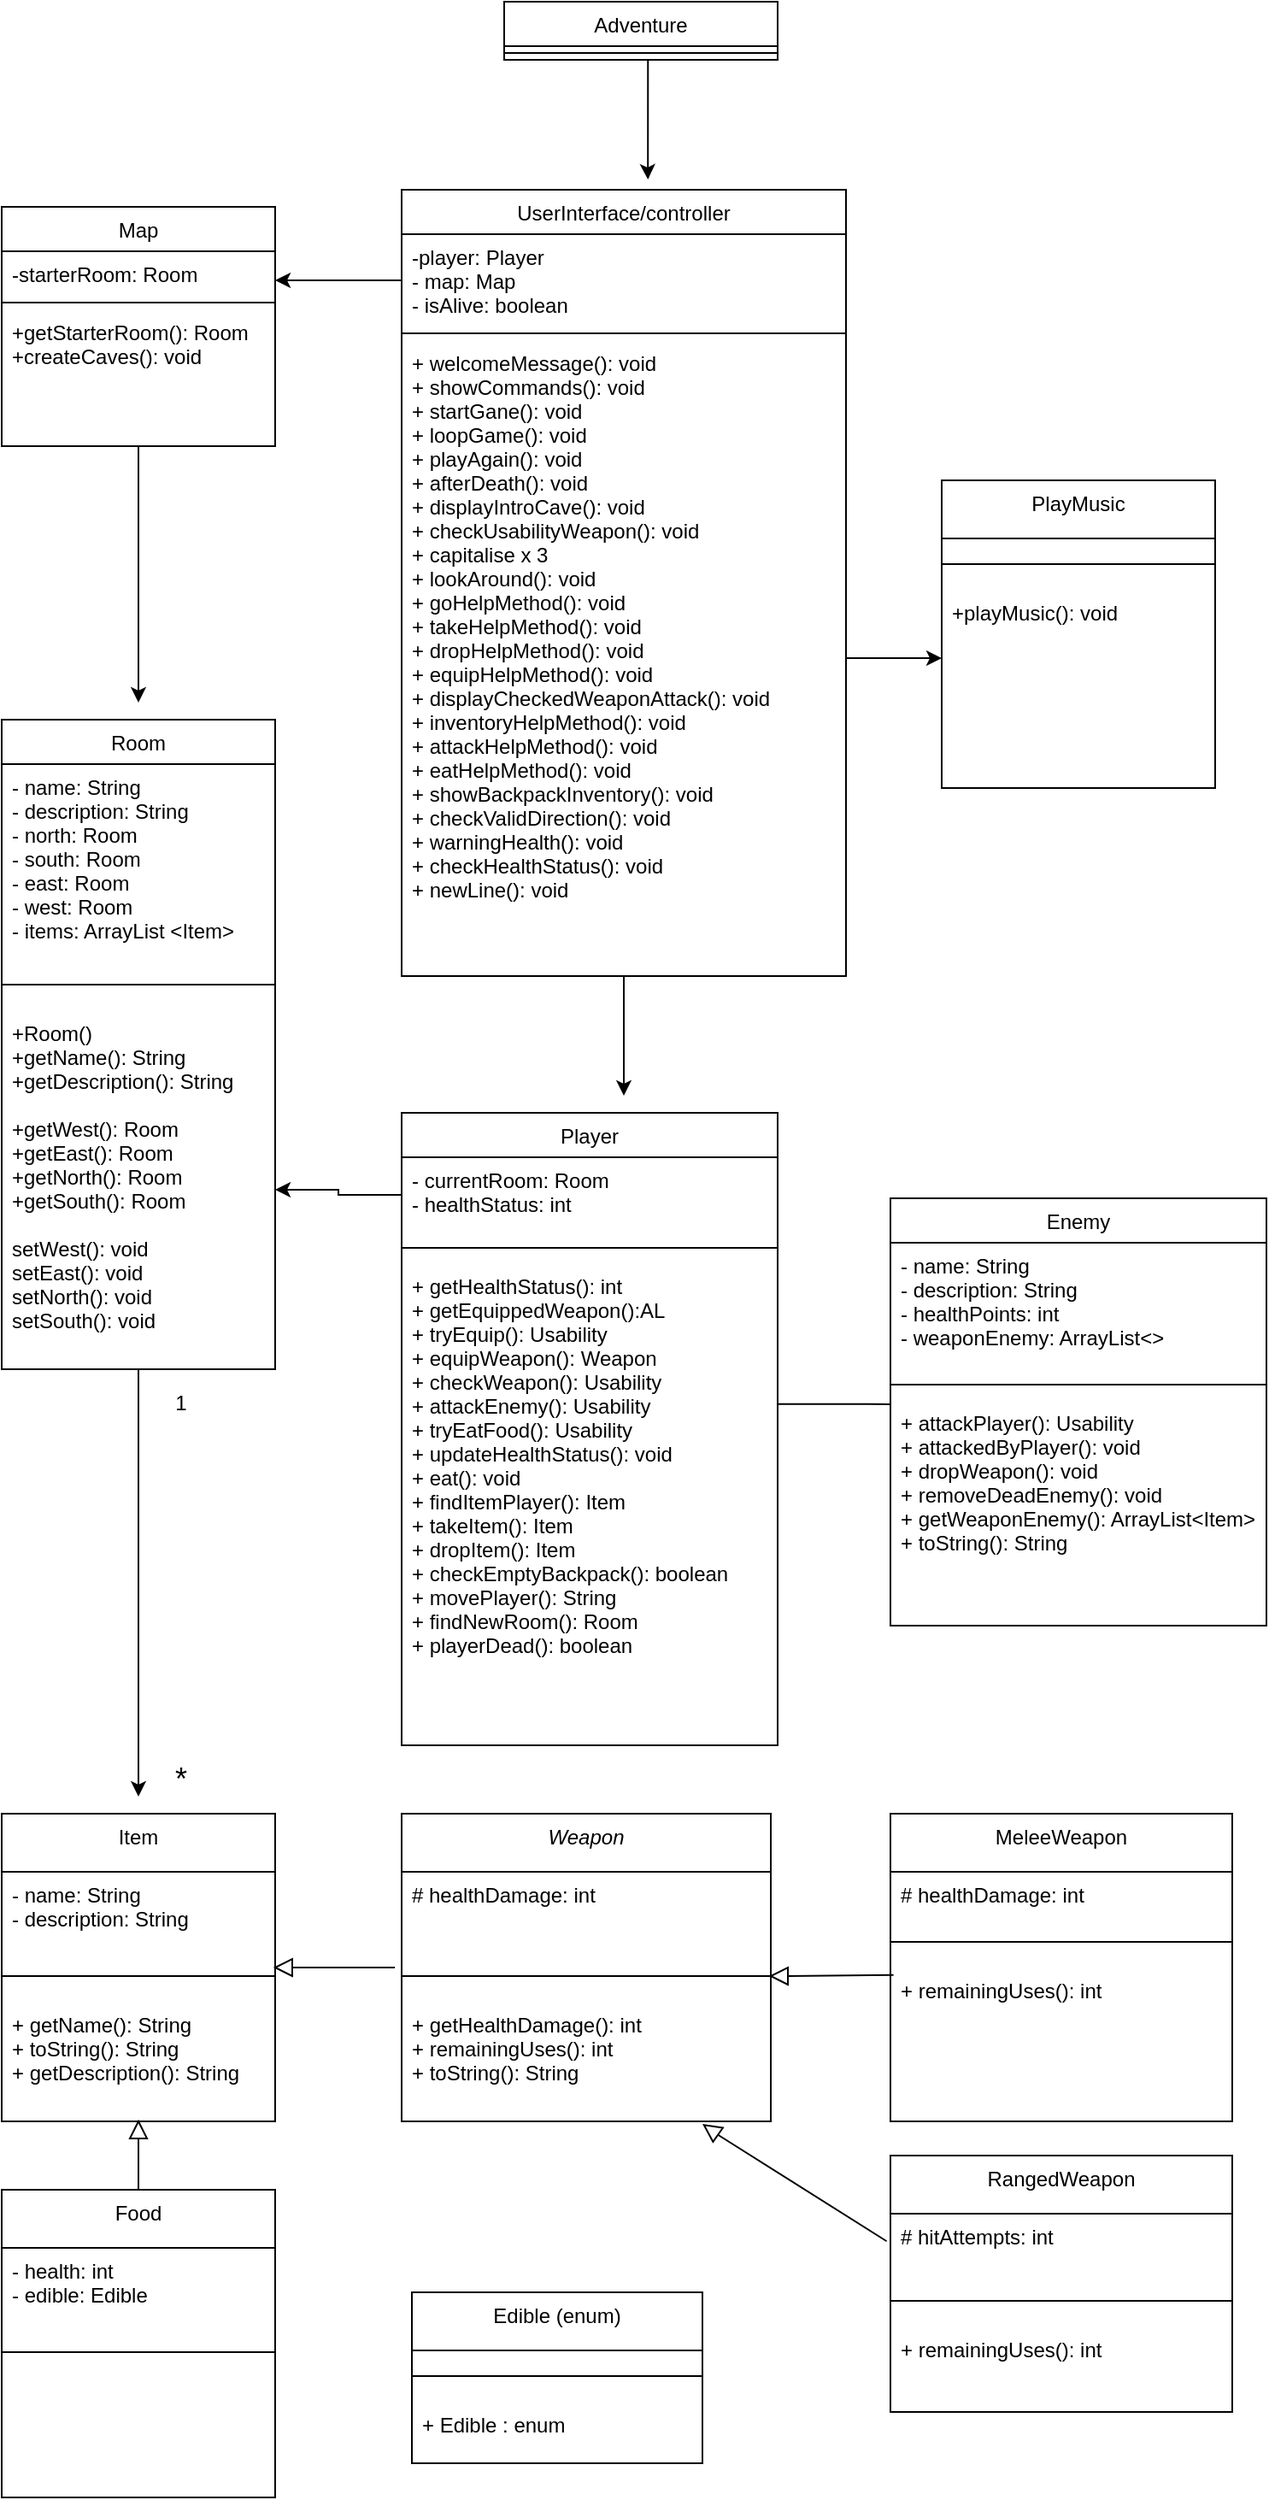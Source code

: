 <mxfile version="17.1.2" type="github">
  <diagram id="C5RBs43oDa-KdzZeNtuy" name="Page-1">
    <mxGraphModel dx="896" dy="2438" grid="1" gridSize="10" guides="1" tooltips="1" connect="1" arrows="1" fold="1" page="1" pageScale="1" pageWidth="1169" pageHeight="1654" math="0" shadow="0">
      <root>
        <mxCell id="WIyWlLk6GJQsqaUBKTNV-0" />
        <mxCell id="WIyWlLk6GJQsqaUBKTNV-1" parent="WIyWlLk6GJQsqaUBKTNV-0" />
        <mxCell id="0htfcrwwrIv0TzqpJnIH-76" value="" style="edgeStyle=orthogonalEdgeStyle;rounded=0;orthogonalLoop=1;jettySize=auto;html=1;strokeColor=default;" edge="1" parent="WIyWlLk6GJQsqaUBKTNV-1" source="zkfFHV4jXpPFQw0GAbJ--0">
          <mxGeometry relative="1" as="geometry">
            <mxPoint x="544" y="-960" as="targetPoint" />
          </mxGeometry>
        </mxCell>
        <mxCell id="zkfFHV4jXpPFQw0GAbJ--0" value="UserInterface/controller" style="swimlane;fontStyle=0;align=center;verticalAlign=top;childLayout=stackLayout;horizontal=1;startSize=26;horizontalStack=0;resizeParent=1;resizeLast=0;collapsible=1;marginBottom=0;rounded=0;shadow=0;strokeWidth=1;" parent="WIyWlLk6GJQsqaUBKTNV-1" vertex="1">
          <mxGeometry x="414" y="-1490" width="260" height="460" as="geometry">
            <mxRectangle x="260" y="-390" width="160" height="26" as="alternateBounds" />
          </mxGeometry>
        </mxCell>
        <mxCell id="zkfFHV4jXpPFQw0GAbJ--1" value="-player: Player&#xa;- map: Map&#xa;- isAlive: boolean" style="text;align=left;verticalAlign=top;spacingLeft=4;spacingRight=4;overflow=hidden;rotatable=0;points=[[0,0.5],[1,0.5]];portConstraint=eastwest;" parent="zkfFHV4jXpPFQw0GAbJ--0" vertex="1">
          <mxGeometry y="26" width="260" height="54" as="geometry" />
        </mxCell>
        <mxCell id="zkfFHV4jXpPFQw0GAbJ--4" value="" style="line;html=1;strokeWidth=1;align=left;verticalAlign=middle;spacingTop=-1;spacingLeft=3;spacingRight=3;rotatable=0;labelPosition=right;points=[];portConstraint=eastwest;" parent="zkfFHV4jXpPFQw0GAbJ--0" vertex="1">
          <mxGeometry y="80" width="260" height="8" as="geometry" />
        </mxCell>
        <mxCell id="zkfFHV4jXpPFQw0GAbJ--5" value="+ welcomeMessage(): void&#xa;+ showCommands(): void&#xa;+ startGane(): void&#xa;+ loopGame(): void&#xa;+ playAgain(): void&#xa;+ afterDeath(): void&#xa;+ displayIntroCave(): void&#xa;+ checkUsabilityWeapon(): void&#xa;+ capitalise x 3&#xa;+ lookAround(): void&#xa;+ goHelpMethod(): void&#xa;+ takeHelpMethod(): void&#xa;+ dropHelpMethod(): void&#xa;+ equipHelpMethod(): void&#xa;+ displayCheckedWeaponAttack(): void&#xa;+ inventoryHelpMethod(): void&#xa;+ attackHelpMethod(): void&#xa;+ eatHelpMethod(): void&#xa;+ showBackpackInventory(): void&#xa;+ checkValidDirection(): void&#xa;+ warningHealth(): void&#xa;+ checkHealthStatus(): void&#xa;+ newLine(): void" style="text;align=left;verticalAlign=top;spacingLeft=4;spacingRight=4;overflow=hidden;rotatable=0;points=[[0,0.5],[1,0.5]];portConstraint=eastwest;" parent="zkfFHV4jXpPFQw0GAbJ--0" vertex="1">
          <mxGeometry y="88" width="260" height="372" as="geometry" />
        </mxCell>
        <mxCell id="0htfcrwwrIv0TzqpJnIH-0" value="" style="edgeStyle=orthogonalEdgeStyle;rounded=0;orthogonalLoop=1;jettySize=auto;html=1;" edge="1" parent="WIyWlLk6GJQsqaUBKTNV-1">
          <mxGeometry relative="1" as="geometry">
            <mxPoint x="558.13" y="-1566" as="sourcePoint" />
            <mxPoint x="558.13" y="-1496" as="targetPoint" />
            <Array as="points">
              <mxPoint x="558.13" y="-1497" />
            </Array>
          </mxGeometry>
        </mxCell>
        <mxCell id="zkfFHV4jXpPFQw0GAbJ--6" value="Adventure&#xa;" style="swimlane;fontStyle=0;align=center;verticalAlign=top;childLayout=stackLayout;horizontal=1;startSize=26;horizontalStack=0;resizeParent=1;resizeLast=0;collapsible=1;marginBottom=0;rounded=0;shadow=0;strokeWidth=1;" parent="WIyWlLk6GJQsqaUBKTNV-1" vertex="1">
          <mxGeometry x="474" y="-1600" width="160" height="34" as="geometry">
            <mxRectangle x="260" y="-470" width="160" height="26" as="alternateBounds" />
          </mxGeometry>
        </mxCell>
        <mxCell id="zkfFHV4jXpPFQw0GAbJ--9" value="" style="line;html=1;strokeWidth=1;align=left;verticalAlign=middle;spacingTop=-1;spacingLeft=3;spacingRight=3;rotatable=0;labelPosition=right;points=[];portConstraint=eastwest;" parent="zkfFHV4jXpPFQw0GAbJ--6" vertex="1">
          <mxGeometry y="26" width="160" height="8" as="geometry" />
        </mxCell>
        <mxCell id="zkfFHV4jXpPFQw0GAbJ--13" value="Player" style="swimlane;fontStyle=0;align=center;verticalAlign=top;childLayout=stackLayout;horizontal=1;startSize=26;horizontalStack=0;resizeParent=1;resizeLast=0;collapsible=1;marginBottom=0;rounded=0;shadow=0;strokeWidth=1;" parent="WIyWlLk6GJQsqaUBKTNV-1" vertex="1">
          <mxGeometry x="414" y="-950" width="220" height="370" as="geometry">
            <mxRectangle x="250" y="-90" width="170" height="26" as="alternateBounds" />
          </mxGeometry>
        </mxCell>
        <mxCell id="dRhHNlCPHHymV1BK2kCy-11" value="- currentRoom: Room&#xa;- healthStatus: int" style="text;align=left;verticalAlign=top;spacingLeft=4;spacingRight=4;overflow=hidden;rotatable=0;points=[[0,0.5],[1,0.5]];portConstraint=eastwest;" parent="zkfFHV4jXpPFQw0GAbJ--13" vertex="1">
          <mxGeometry y="26" width="220" height="44" as="geometry" />
        </mxCell>
        <mxCell id="zkfFHV4jXpPFQw0GAbJ--15" value="" style="line;html=1;strokeWidth=1;align=left;verticalAlign=middle;spacingTop=-1;spacingLeft=3;spacingRight=3;rotatable=0;labelPosition=right;points=[];portConstraint=eastwest;" parent="zkfFHV4jXpPFQw0GAbJ--13" vertex="1">
          <mxGeometry y="70" width="220" height="18" as="geometry" />
        </mxCell>
        <mxCell id="dRhHNlCPHHymV1BK2kCy-12" value="+ getHealthStatus(): int&#xa;+ getEquippedWeapon():AL&#xa;+ tryEquip(): Usability&#xa;+ equipWeapon(): Weapon&#xa;+ checkWeapon(): Usability&#xa;+ attackEnemy(): Usability&#xa;+ tryEatFood(): Usability&#xa;+ updateHealthStatus(): void&#xa;+ eat(): void&#xa;+ findItemPlayer(): Item&#xa;+ takeItem(): Item&#xa;+ dropItem(): Item &#xa;+ checkEmptyBackpack(): boolean&#xa;+ movePlayer(): String&#xa;+ findNewRoom(): Room&#xa;+ playerDead(): boolean" style="text;align=left;verticalAlign=top;spacingLeft=4;spacingRight=4;overflow=hidden;rotatable=0;points=[[0,0.5],[1,0.5]];portConstraint=eastwest;" parent="zkfFHV4jXpPFQw0GAbJ--13" vertex="1">
          <mxGeometry y="88" width="220" height="282" as="geometry" />
        </mxCell>
        <mxCell id="0htfcrwwrIv0TzqpJnIH-4" value="" style="edgeStyle=orthogonalEdgeStyle;rounded=0;orthogonalLoop=1;jettySize=auto;html=1;" edge="1" parent="WIyWlLk6GJQsqaUBKTNV-1" source="zkfFHV4jXpPFQw0GAbJ--17">
          <mxGeometry relative="1" as="geometry">
            <mxPoint x="260" y="-1190" as="targetPoint" />
          </mxGeometry>
        </mxCell>
        <mxCell id="zkfFHV4jXpPFQw0GAbJ--17" value="Map" style="swimlane;fontStyle=0;align=center;verticalAlign=top;childLayout=stackLayout;horizontal=1;startSize=26;horizontalStack=0;resizeParent=1;resizeLast=0;collapsible=1;marginBottom=0;rounded=0;shadow=0;strokeWidth=1;" parent="WIyWlLk6GJQsqaUBKTNV-1" vertex="1">
          <mxGeometry x="180" y="-1480" width="160" height="140" as="geometry">
            <mxRectangle x="490" y="-110" width="160" height="26" as="alternateBounds" />
          </mxGeometry>
        </mxCell>
        <mxCell id="zkfFHV4jXpPFQw0GAbJ--18" value="-starterRoom: Room" style="text;align=left;verticalAlign=top;spacingLeft=4;spacingRight=4;overflow=hidden;rotatable=0;points=[[0,0.5],[1,0.5]];portConstraint=eastwest;" parent="zkfFHV4jXpPFQw0GAbJ--17" vertex="1">
          <mxGeometry y="26" width="160" height="26" as="geometry" />
        </mxCell>
        <mxCell id="zkfFHV4jXpPFQw0GAbJ--23" value="" style="line;html=1;strokeWidth=1;align=left;verticalAlign=middle;spacingTop=-1;spacingLeft=3;spacingRight=3;rotatable=0;labelPosition=right;points=[];portConstraint=eastwest;" parent="zkfFHV4jXpPFQw0GAbJ--17" vertex="1">
          <mxGeometry y="52" width="160" height="8" as="geometry" />
        </mxCell>
        <mxCell id="dRhHNlCPHHymV1BK2kCy-9" value="+getStarterRoom(): Room&#xa;+createCaves(): void" style="text;align=left;verticalAlign=top;spacingLeft=4;spacingRight=4;overflow=hidden;rotatable=0;points=[[0,0.5],[1,0.5]];portConstraint=eastwest;" parent="zkfFHV4jXpPFQw0GAbJ--17" vertex="1">
          <mxGeometry y="60" width="160" height="70" as="geometry" />
        </mxCell>
        <mxCell id="0htfcrwwrIv0TzqpJnIH-32" value="" style="edgeStyle=orthogonalEdgeStyle;rounded=0;orthogonalLoop=1;jettySize=auto;html=1;strokeColor=default;" edge="1" parent="WIyWlLk6GJQsqaUBKTNV-1" source="dRhHNlCPHHymV1BK2kCy-3">
          <mxGeometry relative="1" as="geometry">
            <mxPoint x="260" y="-550" as="targetPoint" />
          </mxGeometry>
        </mxCell>
        <mxCell id="dRhHNlCPHHymV1BK2kCy-3" value="Room&#xa;" style="swimlane;fontStyle=0;align=center;verticalAlign=top;childLayout=stackLayout;horizontal=1;startSize=26;horizontalStack=0;resizeParent=1;resizeLast=0;collapsible=1;marginBottom=0;rounded=0;shadow=0;strokeWidth=1;" parent="WIyWlLk6GJQsqaUBKTNV-1" vertex="1">
          <mxGeometry x="180" y="-1180" width="160" height="380" as="geometry">
            <mxRectangle x="480" y="-300" width="170" height="26" as="alternateBounds" />
          </mxGeometry>
        </mxCell>
        <mxCell id="dRhHNlCPHHymV1BK2kCy-17" value="- name: String&#xa;- description: String&#xa;- north: Room&#xa;- south: Room&#xa;- east: Room&#xa;- west: Room&#xa;- items: ArrayList &lt;Item&gt;" style="text;align=left;verticalAlign=top;spacingLeft=4;spacingRight=4;overflow=hidden;rotatable=0;points=[[0,0.5],[1,0.5]];portConstraint=eastwest;" parent="dRhHNlCPHHymV1BK2kCy-3" vertex="1">
          <mxGeometry y="26" width="160" height="114" as="geometry" />
        </mxCell>
        <mxCell id="dRhHNlCPHHymV1BK2kCy-5" value="" style="line;html=1;strokeWidth=1;align=left;verticalAlign=middle;spacingTop=-1;spacingLeft=3;spacingRight=3;rotatable=0;labelPosition=right;points=[];portConstraint=eastwest;" parent="dRhHNlCPHHymV1BK2kCy-3" vertex="1">
          <mxGeometry y="140" width="160" height="30" as="geometry" />
        </mxCell>
        <mxCell id="dRhHNlCPHHymV1BK2kCy-19" value="+Room()&#xa;+getName(): String&#xa;+getDescription(): String&#xa;&#xa;+getWest(): Room&#xa;+getEast(): Room&#xa;+getNorth(): Room&#xa;+getSouth(): Room&#xa;&#xa;setWest(): void&#xa;setEast(): void&#xa;setNorth(): void&#xa;setSouth(): void&#xa;" style="text;align=left;verticalAlign=top;spacingLeft=4;spacingRight=4;overflow=hidden;rotatable=0;points=[[0,0.5],[1,0.5]];portConstraint=eastwest;" parent="dRhHNlCPHHymV1BK2kCy-3" vertex="1">
          <mxGeometry y="170" width="160" height="210" as="geometry" />
        </mxCell>
        <mxCell id="0htfcrwwrIv0TzqpJnIH-12" value="PlayMusic" style="swimlane;fontStyle=0;align=center;verticalAlign=top;childLayout=stackLayout;horizontal=1;startSize=34;horizontalStack=0;resizeParent=1;resizeLast=0;collapsible=1;marginBottom=0;rounded=0;shadow=0;strokeWidth=1;" vertex="1" parent="WIyWlLk6GJQsqaUBKTNV-1">
          <mxGeometry x="730" y="-1320" width="160" height="180" as="geometry">
            <mxRectangle x="20" y="-300" width="170" height="26" as="alternateBounds" />
          </mxGeometry>
        </mxCell>
        <mxCell id="0htfcrwwrIv0TzqpJnIH-14" value="" style="line;html=1;strokeWidth=1;align=left;verticalAlign=middle;spacingTop=-1;spacingLeft=3;spacingRight=3;rotatable=0;labelPosition=right;points=[];portConstraint=eastwest;" vertex="1" parent="0htfcrwwrIv0TzqpJnIH-12">
          <mxGeometry y="34" width="160" height="30" as="geometry" />
        </mxCell>
        <mxCell id="0htfcrwwrIv0TzqpJnIH-15" value="+playMusic(): void" style="text;align=left;verticalAlign=top;spacingLeft=4;spacingRight=4;overflow=hidden;rotatable=0;points=[[0,0.5],[1,0.5]];portConstraint=eastwest;" vertex="1" parent="0htfcrwwrIv0TzqpJnIH-12">
          <mxGeometry y="64" width="160" height="70" as="geometry" />
        </mxCell>
        <mxCell id="0htfcrwwrIv0TzqpJnIH-18" value="Item" style="swimlane;fontStyle=0;align=center;verticalAlign=top;childLayout=stackLayout;horizontal=1;startSize=34;horizontalStack=0;resizeParent=1;resizeLast=0;collapsible=1;marginBottom=0;rounded=0;shadow=0;strokeWidth=1;" vertex="1" parent="WIyWlLk6GJQsqaUBKTNV-1">
          <mxGeometry x="180" y="-540" width="160" height="180" as="geometry">
            <mxRectangle x="20" y="-300" width="170" height="26" as="alternateBounds" />
          </mxGeometry>
        </mxCell>
        <mxCell id="0htfcrwwrIv0TzqpJnIH-19" value="- name: String&#xa;- description: String" style="text;align=left;verticalAlign=top;spacingLeft=4;spacingRight=4;overflow=hidden;rotatable=0;points=[[0,0.5],[1,0.5]];portConstraint=eastwest;" vertex="1" parent="0htfcrwwrIv0TzqpJnIH-18">
          <mxGeometry y="34" width="160" height="46" as="geometry" />
        </mxCell>
        <mxCell id="0htfcrwwrIv0TzqpJnIH-20" value="" style="line;html=1;strokeWidth=1;align=left;verticalAlign=middle;spacingTop=-1;spacingLeft=3;spacingRight=3;rotatable=0;labelPosition=right;points=[];portConstraint=eastwest;" vertex="1" parent="0htfcrwwrIv0TzqpJnIH-18">
          <mxGeometry y="80" width="160" height="30" as="geometry" />
        </mxCell>
        <mxCell id="0htfcrwwrIv0TzqpJnIH-22" value="+ getName(): String&#xa;+ toString(): String&#xa;+ getDescription(): String" style="text;align=left;verticalAlign=top;spacingLeft=4;spacingRight=4;overflow=hidden;rotatable=0;points=[[0,0.5],[1,0.5]];portConstraint=eastwest;" vertex="1" parent="0htfcrwwrIv0TzqpJnIH-18">
          <mxGeometry y="110" width="160" height="46" as="geometry" />
        </mxCell>
        <mxCell id="0htfcrwwrIv0TzqpJnIH-23" value="Edible (enum)" style="swimlane;fontStyle=0;align=center;verticalAlign=top;childLayout=stackLayout;horizontal=1;startSize=34;horizontalStack=0;resizeParent=1;resizeLast=0;collapsible=1;marginBottom=0;rounded=0;shadow=0;strokeWidth=1;" vertex="1" parent="WIyWlLk6GJQsqaUBKTNV-1">
          <mxGeometry x="420" y="-260" width="170" height="100" as="geometry">
            <mxRectangle x="20" y="-300" width="170" height="26" as="alternateBounds" />
          </mxGeometry>
        </mxCell>
        <mxCell id="0htfcrwwrIv0TzqpJnIH-25" value="" style="line;html=1;strokeWidth=1;align=left;verticalAlign=middle;spacingTop=-1;spacingLeft=3;spacingRight=3;rotatable=0;labelPosition=right;points=[];portConstraint=eastwest;" vertex="1" parent="0htfcrwwrIv0TzqpJnIH-23">
          <mxGeometry y="34" width="170" height="30" as="geometry" />
        </mxCell>
        <mxCell id="0htfcrwwrIv0TzqpJnIH-26" value="+ Edible : enum " style="text;align=left;verticalAlign=top;spacingLeft=4;spacingRight=4;overflow=hidden;rotatable=0;points=[[0,0.5],[1,0.5]];portConstraint=eastwest;" vertex="1" parent="0htfcrwwrIv0TzqpJnIH-23">
          <mxGeometry y="64" width="170" height="36" as="geometry" />
        </mxCell>
        <mxCell id="0htfcrwwrIv0TzqpJnIH-27" value="Food" style="swimlane;fontStyle=0;align=center;verticalAlign=top;childLayout=stackLayout;horizontal=1;startSize=34;horizontalStack=0;resizeParent=1;resizeLast=0;collapsible=1;marginBottom=0;rounded=0;shadow=0;strokeWidth=1;" vertex="1" parent="WIyWlLk6GJQsqaUBKTNV-1">
          <mxGeometry x="180" y="-320" width="160" height="180" as="geometry">
            <mxRectangle x="20" y="-300" width="170" height="26" as="alternateBounds" />
          </mxGeometry>
        </mxCell>
        <mxCell id="0htfcrwwrIv0TzqpJnIH-28" value="- health: int&#xa;- edible: Edible" style="text;align=left;verticalAlign=top;spacingLeft=4;spacingRight=4;overflow=hidden;rotatable=0;points=[[0,0.5],[1,0.5]];portConstraint=eastwest;" vertex="1" parent="0htfcrwwrIv0TzqpJnIH-27">
          <mxGeometry y="34" width="160" height="46" as="geometry" />
        </mxCell>
        <mxCell id="0htfcrwwrIv0TzqpJnIH-29" value="" style="line;html=1;strokeWidth=1;align=left;verticalAlign=middle;spacingTop=-1;spacingLeft=3;spacingRight=3;rotatable=0;labelPosition=right;points=[];portConstraint=eastwest;" vertex="1" parent="0htfcrwwrIv0TzqpJnIH-27">
          <mxGeometry y="80" width="160" height="30" as="geometry" />
        </mxCell>
        <mxCell id="0htfcrwwrIv0TzqpJnIH-33" value="1" style="text;html=1;strokeColor=none;fillColor=none;align=center;verticalAlign=middle;whiteSpace=wrap;rounded=0;" vertex="1" parent="WIyWlLk6GJQsqaUBKTNV-1">
          <mxGeometry x="265" y="-790" width="40" height="20" as="geometry" />
        </mxCell>
        <mxCell id="0htfcrwwrIv0TzqpJnIH-34" value="&lt;font style=&quot;font-size: 18px&quot;&gt;*&lt;/font&gt;" style="text;html=1;strokeColor=none;fillColor=none;align=center;verticalAlign=middle;whiteSpace=wrap;rounded=0;" vertex="1" parent="WIyWlLk6GJQsqaUBKTNV-1">
          <mxGeometry x="265" y="-570" width="40" height="20" as="geometry" />
        </mxCell>
        <mxCell id="0htfcrwwrIv0TzqpJnIH-36" value="" style="triangle;whiteSpace=wrap;html=1;rotation=-90;" vertex="1" parent="WIyWlLk6GJQsqaUBKTNV-1">
          <mxGeometry x="255" y="-360" width="10" height="10" as="geometry" />
        </mxCell>
        <mxCell id="0htfcrwwrIv0TzqpJnIH-38" value="" style="endArrow=none;html=1;rounded=0;strokeColor=default;" edge="1" parent="WIyWlLk6GJQsqaUBKTNV-1">
          <mxGeometry width="50" height="50" relative="1" as="geometry">
            <mxPoint x="260" y="-320" as="sourcePoint" />
            <mxPoint x="260" y="-350" as="targetPoint" />
          </mxGeometry>
        </mxCell>
        <mxCell id="0htfcrwwrIv0TzqpJnIH-41" value="Weapon" style="swimlane;fontStyle=2;align=center;verticalAlign=top;childLayout=stackLayout;horizontal=1;startSize=34;horizontalStack=0;resizeParent=1;resizeLast=0;collapsible=1;marginBottom=0;rounded=0;shadow=0;strokeWidth=1;" vertex="1" parent="WIyWlLk6GJQsqaUBKTNV-1">
          <mxGeometry x="414" y="-540" width="216" height="180" as="geometry">
            <mxRectangle x="20" y="-300" width="170" height="26" as="alternateBounds" />
          </mxGeometry>
        </mxCell>
        <mxCell id="0htfcrwwrIv0TzqpJnIH-42" value="# healthDamage: int" style="text;align=left;verticalAlign=top;spacingLeft=4;spacingRight=4;overflow=hidden;rotatable=0;points=[[0,0.5],[1,0.5]];portConstraint=eastwest;" vertex="1" parent="0htfcrwwrIv0TzqpJnIH-41">
          <mxGeometry y="34" width="216" height="46" as="geometry" />
        </mxCell>
        <mxCell id="0htfcrwwrIv0TzqpJnIH-43" value="" style="line;html=1;strokeWidth=1;align=left;verticalAlign=middle;spacingTop=-1;spacingLeft=3;spacingRight=3;rotatable=0;labelPosition=right;points=[];portConstraint=eastwest;" vertex="1" parent="0htfcrwwrIv0TzqpJnIH-41">
          <mxGeometry y="80" width="216" height="30" as="geometry" />
        </mxCell>
        <mxCell id="0htfcrwwrIv0TzqpJnIH-44" value="+ getHealthDamage(): int&#xa;+ remainingUses(): int&#xa;+ toString(): String&#xa;" style="text;align=left;verticalAlign=top;spacingLeft=4;spacingRight=4;overflow=hidden;rotatable=0;points=[[0,0.5],[1,0.5]];portConstraint=eastwest;" vertex="1" parent="0htfcrwwrIv0TzqpJnIH-41">
          <mxGeometry y="110" width="216" height="60" as="geometry" />
        </mxCell>
        <mxCell id="0htfcrwwrIv0TzqpJnIH-48" value="" style="endArrow=none;html=1;rounded=0;strokeColor=default;exitX=1;exitY=0.5;exitDx=0;exitDy=0;startArrow=none;" edge="1" parent="WIyWlLk6GJQsqaUBKTNV-1" source="0htfcrwwrIv0TzqpJnIH-47">
          <mxGeometry width="50" height="50" relative="1" as="geometry">
            <mxPoint x="270" y="10" as="sourcePoint" />
            <mxPoint x="410" y="-450" as="targetPoint" />
          </mxGeometry>
        </mxCell>
        <mxCell id="0htfcrwwrIv0TzqpJnIH-49" value="MeleeWeapon" style="swimlane;fontStyle=0;align=center;verticalAlign=top;childLayout=stackLayout;horizontal=1;startSize=34;horizontalStack=0;resizeParent=1;resizeLast=0;collapsible=1;marginBottom=0;rounded=0;shadow=0;strokeWidth=1;" vertex="1" parent="WIyWlLk6GJQsqaUBKTNV-1">
          <mxGeometry x="700" y="-540" width="200" height="180" as="geometry">
            <mxRectangle x="20" y="-300" width="170" height="26" as="alternateBounds" />
          </mxGeometry>
        </mxCell>
        <mxCell id="0htfcrwwrIv0TzqpJnIH-50" value="# healthDamage: int" style="text;align=left;verticalAlign=top;spacingLeft=4;spacingRight=4;overflow=hidden;rotatable=0;points=[[0,0.5],[1,0.5]];portConstraint=eastwest;" vertex="1" parent="0htfcrwwrIv0TzqpJnIH-49">
          <mxGeometry y="34" width="200" height="26" as="geometry" />
        </mxCell>
        <mxCell id="0htfcrwwrIv0TzqpJnIH-51" value="" style="line;html=1;strokeWidth=1;align=left;verticalAlign=middle;spacingTop=-1;spacingLeft=3;spacingRight=3;rotatable=0;labelPosition=right;points=[];portConstraint=eastwest;" vertex="1" parent="0htfcrwwrIv0TzqpJnIH-49">
          <mxGeometry y="60" width="200" height="30" as="geometry" />
        </mxCell>
        <mxCell id="0htfcrwwrIv0TzqpJnIH-52" value="+ remainingUses(): int&#xa;" style="text;align=left;verticalAlign=top;spacingLeft=4;spacingRight=4;overflow=hidden;rotatable=0;points=[[0,0.5],[1,0.5]];portConstraint=eastwest;" vertex="1" parent="0htfcrwwrIv0TzqpJnIH-49">
          <mxGeometry y="90" width="200" height="50" as="geometry" />
        </mxCell>
        <mxCell id="0htfcrwwrIv0TzqpJnIH-54" value="" style="triangle;whiteSpace=wrap;html=1;rotation=0;direction=west;" vertex="1" parent="WIyWlLk6GJQsqaUBKTNV-1">
          <mxGeometry x="630" y="-450" width="10" height="10" as="geometry" />
        </mxCell>
        <mxCell id="0htfcrwwrIv0TzqpJnIH-55" value="RangedWeapon" style="swimlane;fontStyle=0;align=center;verticalAlign=top;childLayout=stackLayout;horizontal=1;startSize=34;horizontalStack=0;resizeParent=1;resizeLast=0;collapsible=1;marginBottom=0;rounded=0;shadow=0;strokeWidth=1;" vertex="1" parent="WIyWlLk6GJQsqaUBKTNV-1">
          <mxGeometry x="700" y="-340" width="200" height="150" as="geometry">
            <mxRectangle x="20" y="-300" width="170" height="26" as="alternateBounds" />
          </mxGeometry>
        </mxCell>
        <mxCell id="0htfcrwwrIv0TzqpJnIH-56" value="# hitAttempts: int" style="text;align=left;verticalAlign=top;spacingLeft=4;spacingRight=4;overflow=hidden;rotatable=0;points=[[0,0.5],[1,0.5]];portConstraint=eastwest;" vertex="1" parent="0htfcrwwrIv0TzqpJnIH-55">
          <mxGeometry y="34" width="200" height="36" as="geometry" />
        </mxCell>
        <mxCell id="0htfcrwwrIv0TzqpJnIH-57" value="" style="line;html=1;strokeWidth=1;align=left;verticalAlign=middle;spacingTop=-1;spacingLeft=3;spacingRight=3;rotatable=0;labelPosition=right;points=[];portConstraint=eastwest;" vertex="1" parent="0htfcrwwrIv0TzqpJnIH-55">
          <mxGeometry y="70" width="200" height="30" as="geometry" />
        </mxCell>
        <mxCell id="0htfcrwwrIv0TzqpJnIH-58" value="+ remainingUses(): int&#xa;&#xa;" style="text;align=left;verticalAlign=top;spacingLeft=4;spacingRight=4;overflow=hidden;rotatable=0;points=[[0,0.5],[1,0.5]];portConstraint=eastwest;" vertex="1" parent="0htfcrwwrIv0TzqpJnIH-55">
          <mxGeometry y="100" width="200" height="40" as="geometry" />
        </mxCell>
        <mxCell id="0htfcrwwrIv0TzqpJnIH-59" value="" style="triangle;whiteSpace=wrap;html=1;rotation=35;direction=west;" vertex="1" parent="WIyWlLk6GJQsqaUBKTNV-1">
          <mxGeometry x="590" y="-360" width="10" height="10" as="geometry" />
        </mxCell>
        <mxCell id="0htfcrwwrIv0TzqpJnIH-60" value="" style="endArrow=none;html=1;rounded=0;strokeColor=default;exitX=-0.011;exitY=0.448;exitDx=0;exitDy=0;entryX=0;entryY=0.5;entryDx=0;entryDy=0;exitPerimeter=0;" edge="1" parent="WIyWlLk6GJQsqaUBKTNV-1" source="0htfcrwwrIv0TzqpJnIH-56" target="0htfcrwwrIv0TzqpJnIH-59">
          <mxGeometry width="50" height="50" relative="1" as="geometry">
            <mxPoint x="526" y="30" as="sourcePoint" />
            <mxPoint x="570" y="-18" as="targetPoint" />
            <Array as="points" />
          </mxGeometry>
        </mxCell>
        <mxCell id="0htfcrwwrIv0TzqpJnIH-64" value="Enemy" style="swimlane;fontStyle=0;align=center;verticalAlign=top;childLayout=stackLayout;horizontal=1;startSize=26;horizontalStack=0;resizeParent=1;resizeLast=0;collapsible=1;marginBottom=0;rounded=0;shadow=0;strokeWidth=1;" vertex="1" parent="WIyWlLk6GJQsqaUBKTNV-1">
          <mxGeometry x="700" y="-900" width="220" height="250" as="geometry">
            <mxRectangle x="250" y="-90" width="170" height="26" as="alternateBounds" />
          </mxGeometry>
        </mxCell>
        <mxCell id="0htfcrwwrIv0TzqpJnIH-65" value="- name: String&#xa;- description: String&#xa;- healthPoints: int&#xa;- weaponEnemy: ArrayList&lt;&gt;&#xa;" style="text;align=left;verticalAlign=top;spacingLeft=4;spacingRight=4;overflow=hidden;rotatable=0;points=[[0,0.5],[1,0.5]];portConstraint=eastwest;" vertex="1" parent="0htfcrwwrIv0TzqpJnIH-64">
          <mxGeometry y="26" width="220" height="74" as="geometry" />
        </mxCell>
        <mxCell id="0htfcrwwrIv0TzqpJnIH-66" value="" style="line;html=1;strokeWidth=1;align=left;verticalAlign=middle;spacingTop=-1;spacingLeft=3;spacingRight=3;rotatable=0;labelPosition=right;points=[];portConstraint=eastwest;" vertex="1" parent="0htfcrwwrIv0TzqpJnIH-64">
          <mxGeometry y="100" width="220" height="18" as="geometry" />
        </mxCell>
        <mxCell id="0htfcrwwrIv0TzqpJnIH-67" value="+ attackPlayer(): Usability&#xa;+ attackedByPlayer(): void&#xa;+ dropWeapon(): void&#xa;+ removeDeadEnemy(): void&#xa;+ getWeaponEnemy(): ArrayList&lt;Item&gt;&#xa;+ toString(): String&#xa;" style="text;align=left;verticalAlign=top;spacingLeft=4;spacingRight=4;overflow=hidden;rotatable=0;points=[[0,0.5],[1,0.5]];portConstraint=eastwest;fillColor=none;" vertex="1" parent="0htfcrwwrIv0TzqpJnIH-64">
          <mxGeometry y="118" width="220" height="122" as="geometry" />
        </mxCell>
        <mxCell id="0htfcrwwrIv0TzqpJnIH-70" value="" style="edgeStyle=orthogonalEdgeStyle;rounded=0;orthogonalLoop=1;jettySize=auto;html=1;strokeColor=default;" edge="1" parent="WIyWlLk6GJQsqaUBKTNV-1" source="zkfFHV4jXpPFQw0GAbJ--5" target="0htfcrwwrIv0TzqpJnIH-15">
          <mxGeometry relative="1" as="geometry">
            <Array as="points">
              <mxPoint x="710" y="-1216" />
              <mxPoint x="710" y="-1216" />
            </Array>
          </mxGeometry>
        </mxCell>
        <mxCell id="0htfcrwwrIv0TzqpJnIH-72" value="" style="endArrow=none;html=1;rounded=0;strokeColor=default;entryX=-0.002;entryY=0.02;entryDx=0;entryDy=0;entryPerimeter=0;exitX=0.998;exitY=0.292;exitDx=0;exitDy=0;exitPerimeter=0;" edge="1" parent="WIyWlLk6GJQsqaUBKTNV-1" source="dRhHNlCPHHymV1BK2kCy-12" target="0htfcrwwrIv0TzqpJnIH-67">
          <mxGeometry width="50" height="50" relative="1" as="geometry">
            <mxPoint x="620" y="-440" as="sourcePoint" />
            <mxPoint x="690" y="-440" as="targetPoint" />
          </mxGeometry>
        </mxCell>
        <mxCell id="0htfcrwwrIv0TzqpJnIH-75" value="" style="edgeStyle=orthogonalEdgeStyle;rounded=0;orthogonalLoop=1;jettySize=auto;html=1;strokeColor=default;" edge="1" parent="WIyWlLk6GJQsqaUBKTNV-1" source="zkfFHV4jXpPFQw0GAbJ--1" target="zkfFHV4jXpPFQw0GAbJ--18">
          <mxGeometry relative="1" as="geometry">
            <Array as="points">
              <mxPoint x="360" y="-1437" />
              <mxPoint x="360" y="-1437" />
            </Array>
          </mxGeometry>
        </mxCell>
        <mxCell id="0htfcrwwrIv0TzqpJnIH-47" value="" style="triangle;whiteSpace=wrap;html=1;rotation=0;direction=west;" vertex="1" parent="WIyWlLk6GJQsqaUBKTNV-1">
          <mxGeometry x="340" y="-455" width="10" height="10" as="geometry" />
        </mxCell>
        <mxCell id="0htfcrwwrIv0TzqpJnIH-85" value="" style="endArrow=none;html=1;rounded=0;strokeColor=default;exitX=1;exitY=0.5;exitDx=0;exitDy=0;" edge="1" parent="WIyWlLk6GJQsqaUBKTNV-1" source="0htfcrwwrIv0TzqpJnIH-18" target="0htfcrwwrIv0TzqpJnIH-47">
          <mxGeometry width="50" height="50" relative="1" as="geometry">
            <mxPoint x="340" y="-450" as="sourcePoint" />
            <mxPoint x="410.0" y="-450" as="targetPoint" />
          </mxGeometry>
        </mxCell>
        <mxCell id="0htfcrwwrIv0TzqpJnIH-87" value="" style="endArrow=none;html=1;rounded=0;strokeColor=default;exitX=1;exitY=0.5;exitDx=0;exitDy=0;startArrow=none;entryX=0.009;entryY=0.088;entryDx=0;entryDy=0;entryPerimeter=0;" edge="1" parent="WIyWlLk6GJQsqaUBKTNV-1" target="0htfcrwwrIv0TzqpJnIH-52">
          <mxGeometry width="50" height="50" relative="1" as="geometry">
            <mxPoint x="640" y="-445" as="sourcePoint" />
            <mxPoint x="690" y="-445" as="targetPoint" />
          </mxGeometry>
        </mxCell>
        <mxCell id="0htfcrwwrIv0TzqpJnIH-92" value="" style="edgeStyle=orthogonalEdgeStyle;rounded=0;orthogonalLoop=1;jettySize=auto;html=1;fontSize=18;strokeColor=default;" edge="1" parent="WIyWlLk6GJQsqaUBKTNV-1" source="dRhHNlCPHHymV1BK2kCy-11" target="dRhHNlCPHHymV1BK2kCy-19">
          <mxGeometry relative="1" as="geometry">
            <Array as="points">
              <mxPoint x="377" y="-902" />
              <mxPoint x="377" y="-905" />
            </Array>
          </mxGeometry>
        </mxCell>
      </root>
    </mxGraphModel>
  </diagram>
</mxfile>
